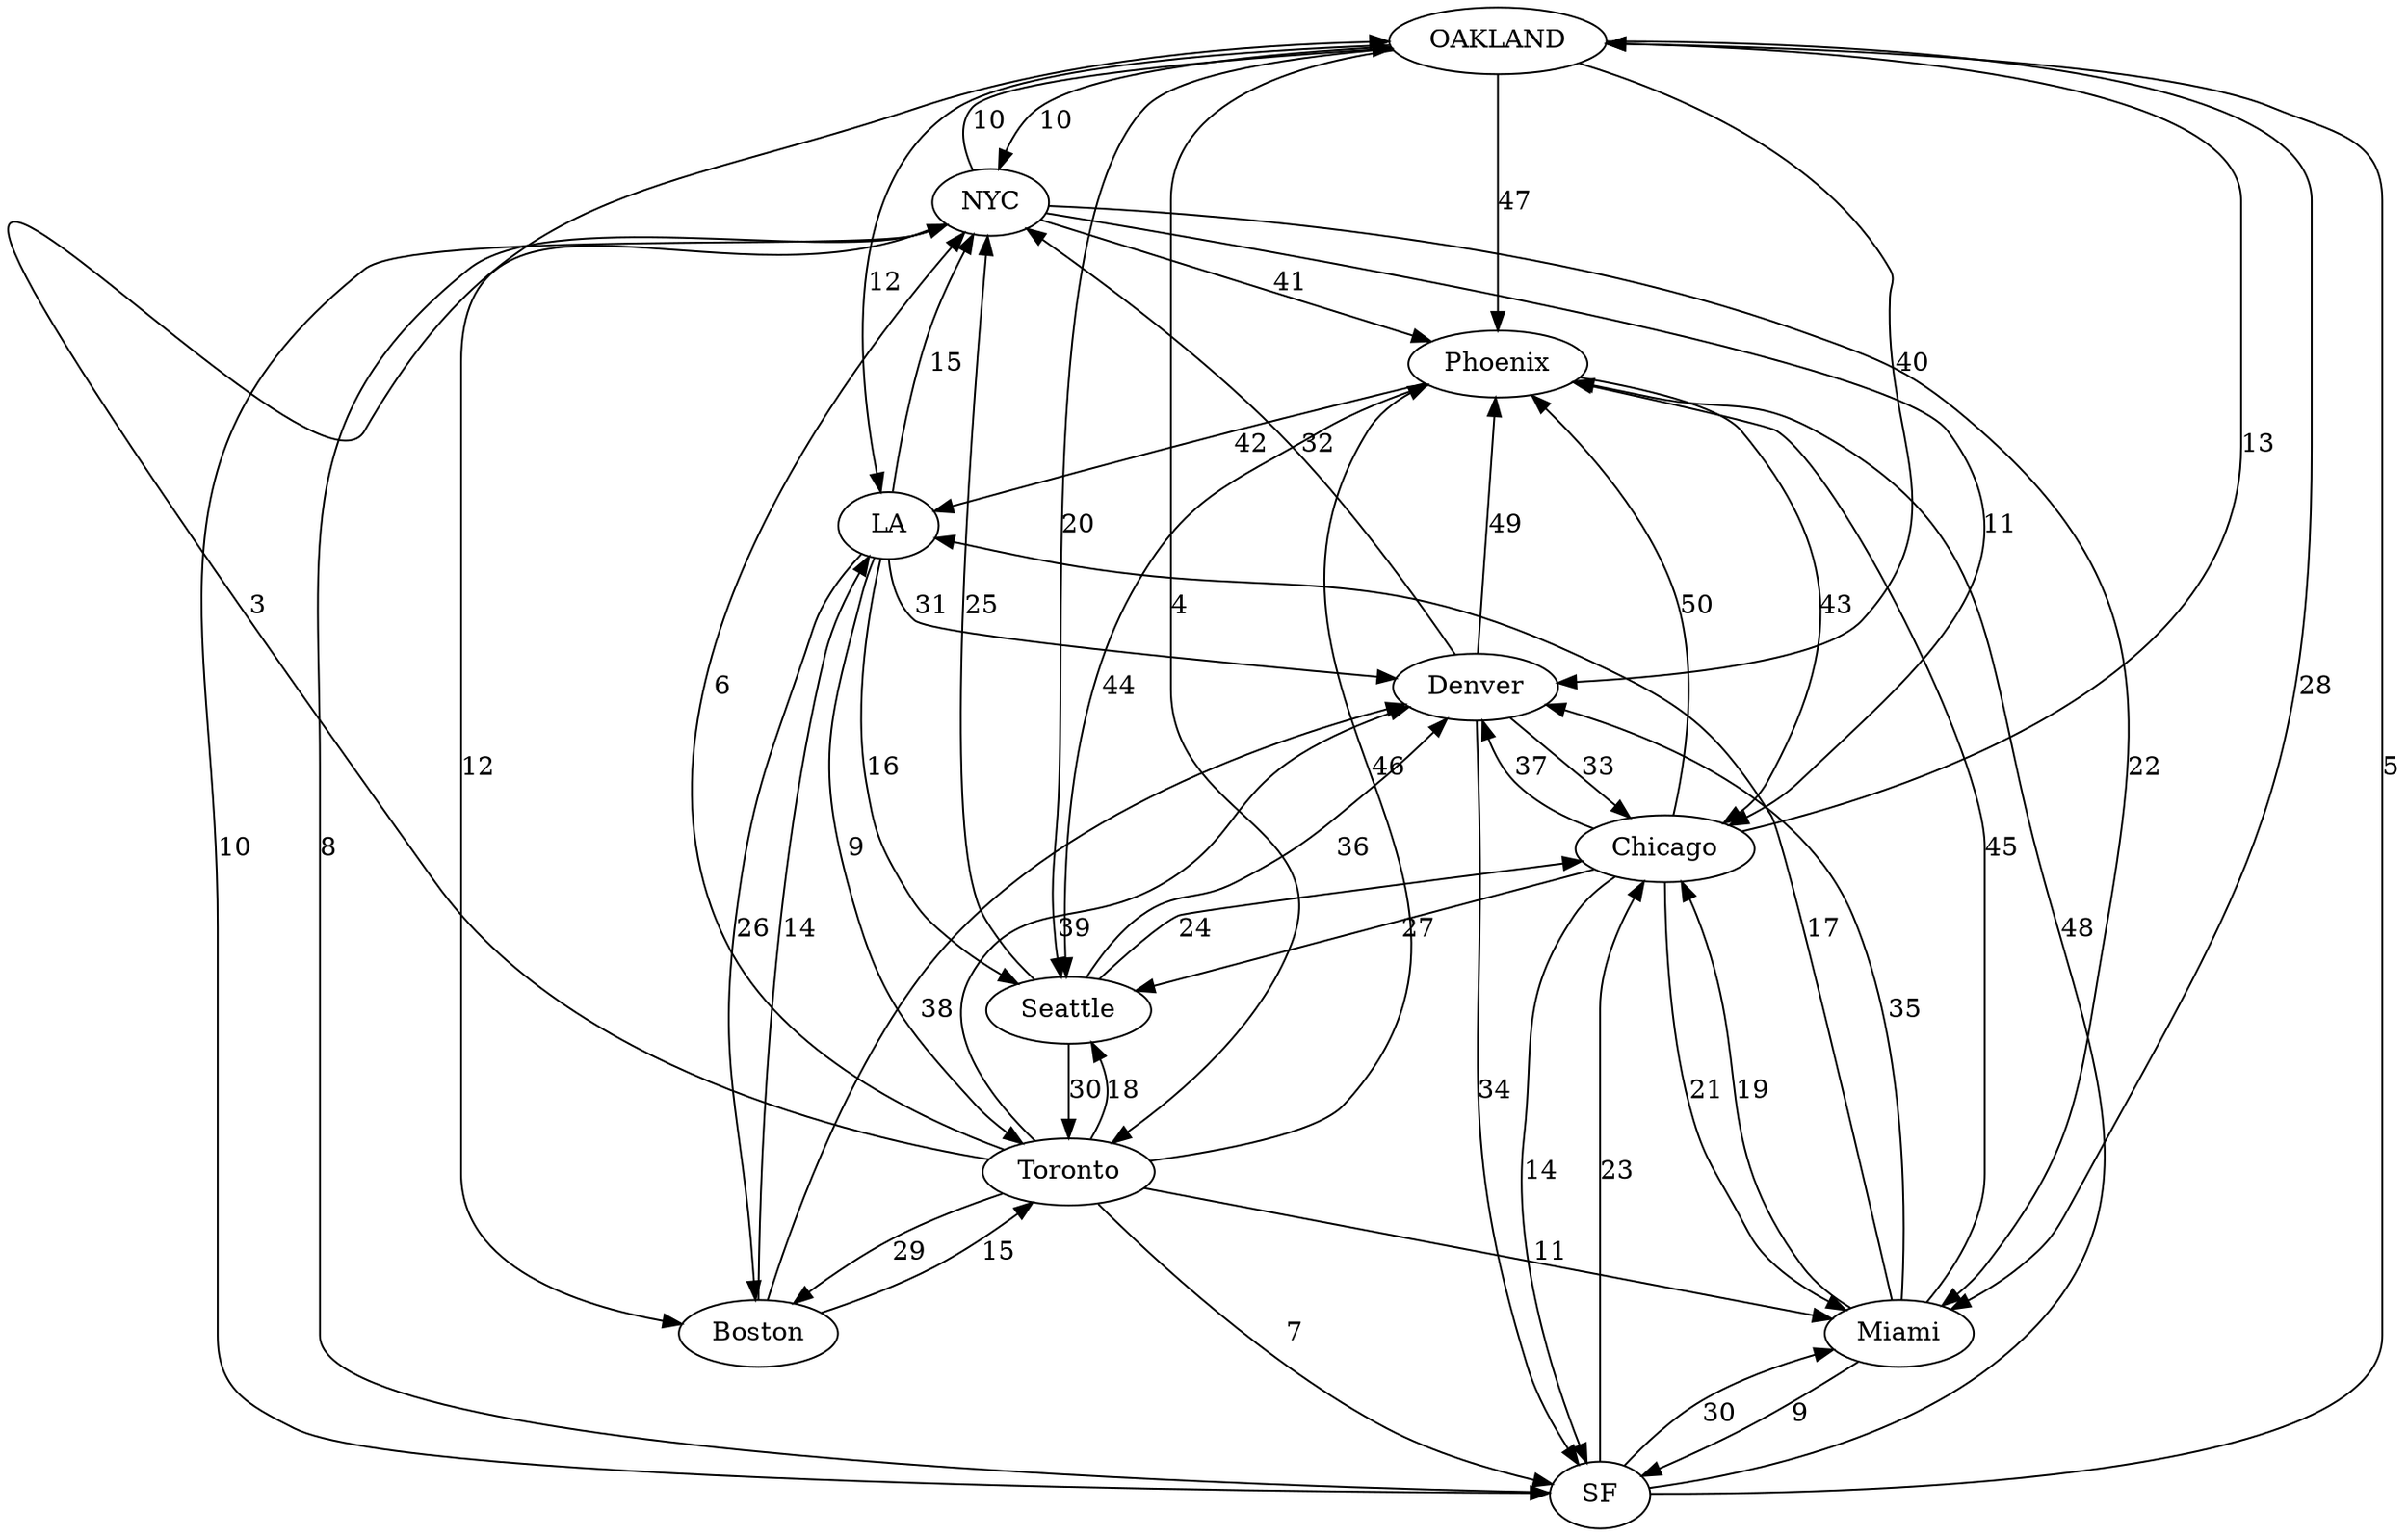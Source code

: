 
digraph {
    OAKLAND -> NYC [label="10",weight="10"];
    OAKLAND -> Toronto [label="4",weight="40"];
    NYC -> SF [label="10",weight="10"];
    NYC -> OAKLAND [label="10",weight="10"];
    Toronto -> OAKLAND [label="3",weight="3"];
    
    // New edges
    SF -> OAKLAND [label="5",weight="5"];
    SF -> NYC [label="8",weight="8"];
    Toronto -> NYC [label="6",weight="6"];
    Toronto -> SF [label="7",weight="7"];
    OAKLAND -> LA [label="12",weight="12"];
    LA -> NYC [label="15",weight="15"];
    LA -> Toronto [label="9",weight="9"];
    NYC -> Chicago [label="11",weight="11"];
    Chicago -> SF [label="14",weight="14"];
    Chicago -> OAKLAND [label="13",weight="13"];
    
    // Additional 50 edges
    OAKLAND -> Seattle [label="20",weight="20"];
    Seattle -> NYC [label="25",weight="25"];
    Seattle -> Toronto [label="30",weight="30"];
    Toronto -> Seattle [label="18",weight="18"];
    NYC -> Miami [label="22",weight="22"];
    Miami -> LA [label="17",weight="17"];
    Miami -> Chicago [label="19",weight="19"];
    LA -> Seattle [label="16",weight="16"];
    Chicago -> Miami [label="21",weight="21"];
    SF -> Chicago [label="23",weight="23"];
    
    NYC -> Boston [label="12",weight="12"];
    Boston -> Toronto [label="15",weight="15"];
    Boston -> LA [label="14",weight="14"];
    Toronto -> Miami [label="11",weight="11"];
    Miami -> SF [label="9",weight="9"];
    Seattle -> Chicago [label="24",weight="24"];
    LA -> Boston [label="26",weight="26"];
    Chicago -> Seattle [label="27",weight="27"];
    OAKLAND -> Miami [label="28",weight="28"];
    Toronto -> Boston [label="29",weight="29"];
    SF -> Miami [label="30",weight="30"];
    
    LA -> Denver [label="31",weight="31"];
    Denver -> NYC [label="32",weight="32"];
    Denver -> Chicago [label="33",weight="33"];
    Denver -> SF [label="34",weight="34"];
    Miami -> Denver [label="35",weight="35"];
    Seattle -> Denver [label="36",weight="36"];
    Chicago -> Denver [label="37",weight="37"];
    Boston -> Denver [label="38",weight="38"];
    Toronto -> Denver [label="39",weight="39"];
    OAKLAND -> Denver [label="40",weight="40"];
    
    NYC -> Phoenix [label="41",weight="41"];
    Phoenix -> LA [label="42",weight="42"];
    Phoenix -> Chicago [label="43",weight="43"];
    Phoenix -> Seattle [label="44",weight="44"];
    Miami -> Phoenix [label="45",weight="45"];
    Toronto -> Phoenix [label="46",weight="46"];
    OAKLAND -> Phoenix [label="47",weight="47"];
    SF -> Phoenix [label="48",weight="48"];
    Denver -> Phoenix [label="49",weight="49"];
    Chicago -> Phoenix [label="50",weight="50"];
}
